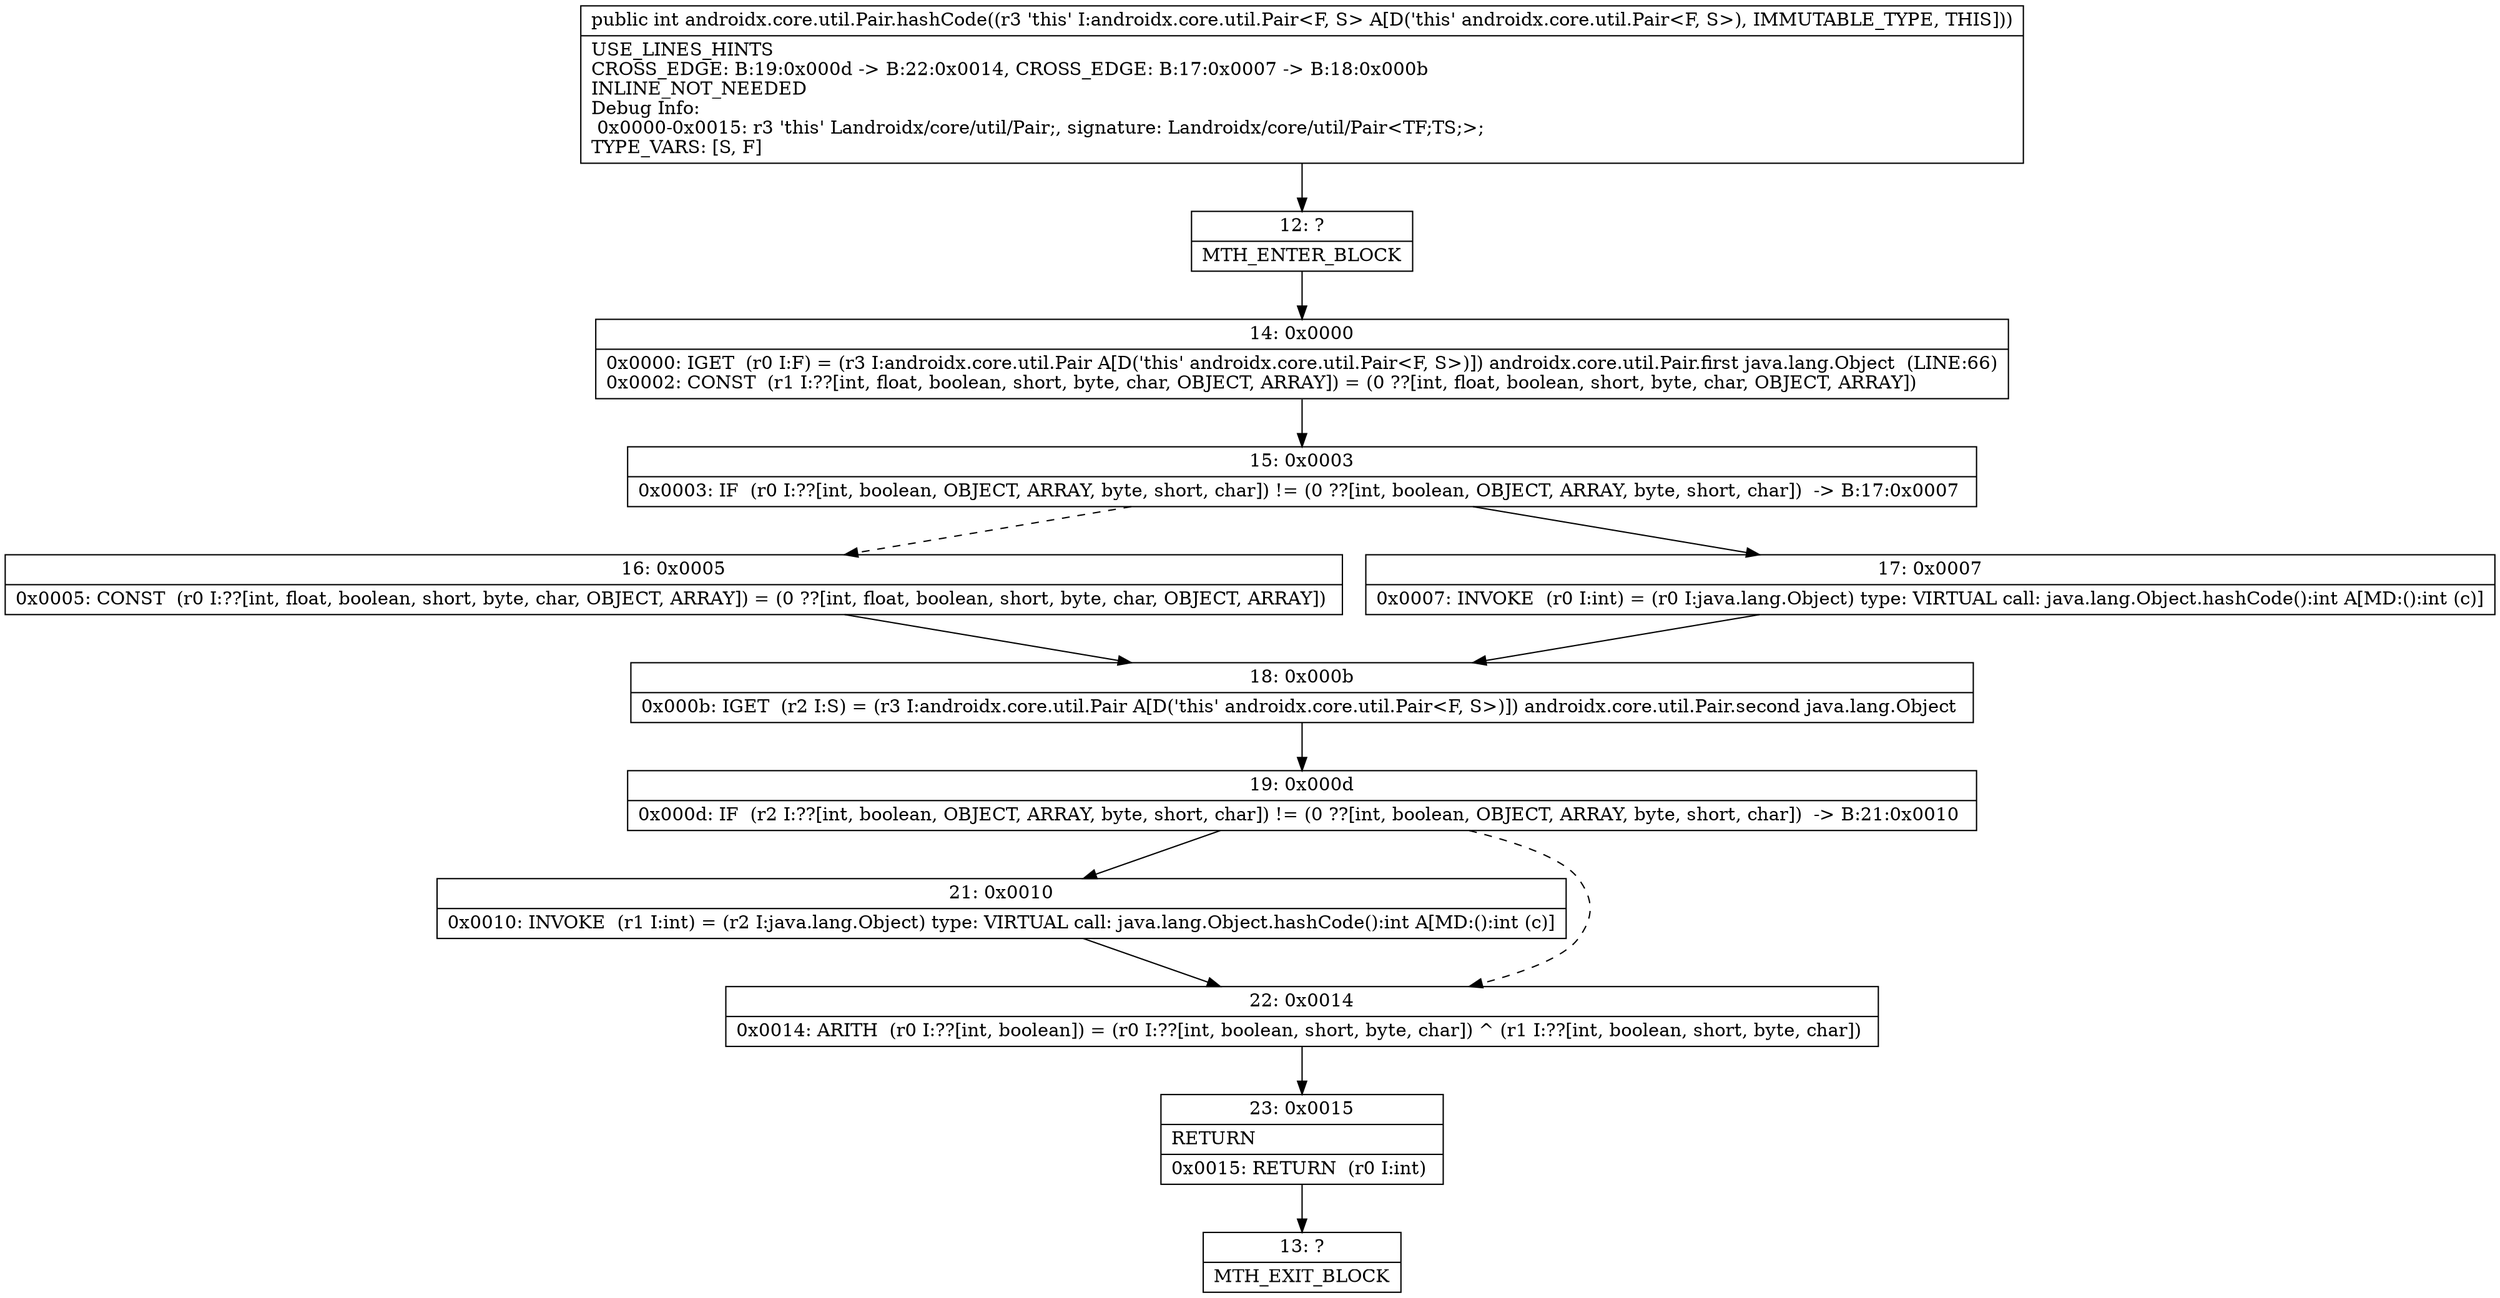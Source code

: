 digraph "CFG forandroidx.core.util.Pair.hashCode()I" {
Node_12 [shape=record,label="{12\:\ ?|MTH_ENTER_BLOCK\l}"];
Node_14 [shape=record,label="{14\:\ 0x0000|0x0000: IGET  (r0 I:F) = (r3 I:androidx.core.util.Pair A[D('this' androidx.core.util.Pair\<F, S\>)]) androidx.core.util.Pair.first java.lang.Object  (LINE:66)\l0x0002: CONST  (r1 I:??[int, float, boolean, short, byte, char, OBJECT, ARRAY]) = (0 ??[int, float, boolean, short, byte, char, OBJECT, ARRAY]) \l}"];
Node_15 [shape=record,label="{15\:\ 0x0003|0x0003: IF  (r0 I:??[int, boolean, OBJECT, ARRAY, byte, short, char]) != (0 ??[int, boolean, OBJECT, ARRAY, byte, short, char])  \-\> B:17:0x0007 \l}"];
Node_16 [shape=record,label="{16\:\ 0x0005|0x0005: CONST  (r0 I:??[int, float, boolean, short, byte, char, OBJECT, ARRAY]) = (0 ??[int, float, boolean, short, byte, char, OBJECT, ARRAY]) \l}"];
Node_18 [shape=record,label="{18\:\ 0x000b|0x000b: IGET  (r2 I:S) = (r3 I:androidx.core.util.Pair A[D('this' androidx.core.util.Pair\<F, S\>)]) androidx.core.util.Pair.second java.lang.Object \l}"];
Node_19 [shape=record,label="{19\:\ 0x000d|0x000d: IF  (r2 I:??[int, boolean, OBJECT, ARRAY, byte, short, char]) != (0 ??[int, boolean, OBJECT, ARRAY, byte, short, char])  \-\> B:21:0x0010 \l}"];
Node_21 [shape=record,label="{21\:\ 0x0010|0x0010: INVOKE  (r1 I:int) = (r2 I:java.lang.Object) type: VIRTUAL call: java.lang.Object.hashCode():int A[MD:():int (c)]\l}"];
Node_22 [shape=record,label="{22\:\ 0x0014|0x0014: ARITH  (r0 I:??[int, boolean]) = (r0 I:??[int, boolean, short, byte, char]) ^ (r1 I:??[int, boolean, short, byte, char]) \l}"];
Node_23 [shape=record,label="{23\:\ 0x0015|RETURN\l|0x0015: RETURN  (r0 I:int) \l}"];
Node_13 [shape=record,label="{13\:\ ?|MTH_EXIT_BLOCK\l}"];
Node_17 [shape=record,label="{17\:\ 0x0007|0x0007: INVOKE  (r0 I:int) = (r0 I:java.lang.Object) type: VIRTUAL call: java.lang.Object.hashCode():int A[MD:():int (c)]\l}"];
MethodNode[shape=record,label="{public int androidx.core.util.Pair.hashCode((r3 'this' I:androidx.core.util.Pair\<F, S\> A[D('this' androidx.core.util.Pair\<F, S\>), IMMUTABLE_TYPE, THIS]))  | USE_LINES_HINTS\lCROSS_EDGE: B:19:0x000d \-\> B:22:0x0014, CROSS_EDGE: B:17:0x0007 \-\> B:18:0x000b\lINLINE_NOT_NEEDED\lDebug Info:\l  0x0000\-0x0015: r3 'this' Landroidx\/core\/util\/Pair;, signature: Landroidx\/core\/util\/Pair\<TF;TS;\>;\lTYPE_VARS: [S, F]\l}"];
MethodNode -> Node_12;Node_12 -> Node_14;
Node_14 -> Node_15;
Node_15 -> Node_16[style=dashed];
Node_15 -> Node_17;
Node_16 -> Node_18;
Node_18 -> Node_19;
Node_19 -> Node_21;
Node_19 -> Node_22[style=dashed];
Node_21 -> Node_22;
Node_22 -> Node_23;
Node_23 -> Node_13;
Node_17 -> Node_18;
}

